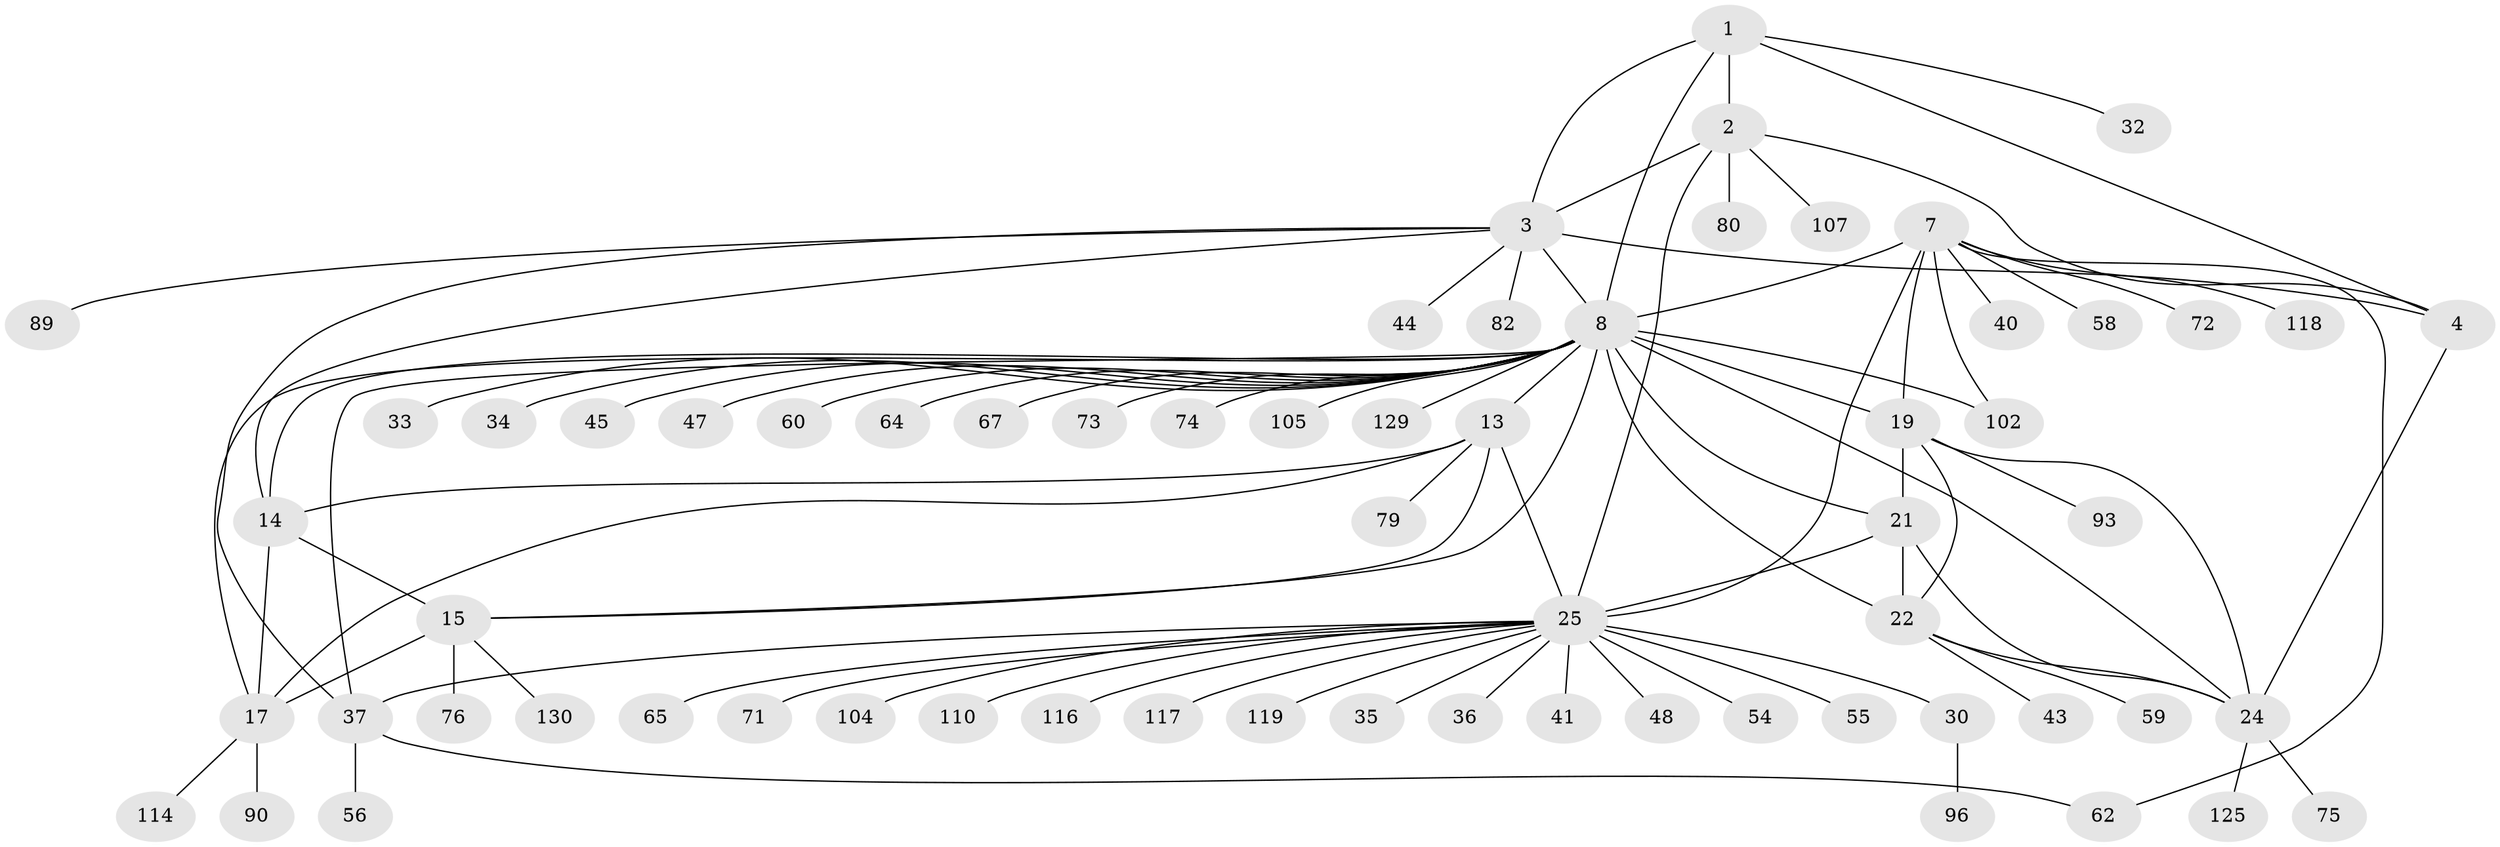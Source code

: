 // original degree distribution, {9: 0.022900763358778626, 7: 0.06870229007633588, 12: 0.007633587786259542, 8: 0.05343511450381679, 10: 0.015267175572519083, 6: 0.022900763358778626, 11: 0.030534351145038167, 16: 0.007633587786259542, 2: 0.16030534351145037, 1: 0.5877862595419847, 5: 0.007633587786259542, 3: 0.015267175572519083}
// Generated by graph-tools (version 1.1) at 2025/15/03/09/25 04:15:53]
// undirected, 65 vertices, 90 edges
graph export_dot {
graph [start="1"]
  node [color=gray90,style=filled];
  1 [super="+91+106+52"];
  2 [super="+5+77+38"];
  3;
  4 [super="+78"];
  7 [super="+12+10+66"];
  8 [super="+9+16+108+94"];
  13;
  14 [super="+18+115+124+61"];
  15 [super="+31+100+83"];
  17;
  19;
  21 [super="+95+99"];
  22 [super="+87"];
  24;
  25 [super="+26+53+27"];
  30 [super="+39+85"];
  32;
  33;
  34;
  35;
  36;
  37;
  40 [super="+49"];
  41;
  43;
  44;
  45;
  47;
  48;
  54;
  55;
  56 [super="+69"];
  58 [super="+103"];
  59;
  60;
  62;
  64 [super="+123"];
  65;
  67;
  71;
  72;
  73 [super="+92"];
  74;
  75;
  76;
  79 [super="+98"];
  80;
  82;
  89;
  90;
  93;
  96;
  102;
  104;
  105;
  107;
  110;
  114;
  116;
  117;
  118;
  119;
  125;
  129;
  130;
  1 -- 2 [weight=3];
  1 -- 3;
  1 -- 4;
  1 -- 32;
  1 -- 8;
  2 -- 3 [weight=3];
  2 -- 4 [weight=3];
  2 -- 80;
  2 -- 25;
  2 -- 107;
  3 -- 4;
  3 -- 37;
  3 -- 44;
  3 -- 82;
  3 -- 89;
  3 -- 14;
  3 -- 8 [weight=2];
  4 -- 24;
  7 -- 8 [weight=8];
  7 -- 40;
  7 -- 72;
  7 -- 118;
  7 -- 62;
  7 -- 19;
  7 -- 102;
  7 -- 25 [weight=2];
  7 -- 58;
  8 -- 47;
  8 -- 60;
  8 -- 74;
  8 -- 64;
  8 -- 129;
  8 -- 67;
  8 -- 73;
  8 -- 13;
  8 -- 14 [weight=2];
  8 -- 15;
  8 -- 17;
  8 -- 19 [weight=2];
  8 -- 21 [weight=2];
  8 -- 22 [weight=2];
  8 -- 24 [weight=2];
  8 -- 33;
  8 -- 34;
  8 -- 37;
  8 -- 102;
  8 -- 105;
  8 -- 45;
  13 -- 14 [weight=2];
  13 -- 15;
  13 -- 17;
  13 -- 79;
  13 -- 25;
  14 -- 15 [weight=2];
  14 -- 17 [weight=2];
  15 -- 17;
  15 -- 76;
  15 -- 130;
  17 -- 90;
  17 -- 114;
  19 -- 21;
  19 -- 22;
  19 -- 24;
  19 -- 93;
  21 -- 22;
  21 -- 24;
  21 -- 25;
  22 -- 24;
  22 -- 43;
  22 -- 59;
  24 -- 75;
  24 -- 125;
  25 -- 30 [weight=5];
  25 -- 36;
  25 -- 37;
  25 -- 71;
  25 -- 104;
  25 -- 110;
  25 -- 117;
  25 -- 65;
  25 -- 35;
  25 -- 41;
  25 -- 48;
  25 -- 116;
  25 -- 55;
  25 -- 54;
  25 -- 119;
  30 -- 96;
  37 -- 56;
  37 -- 62;
}
